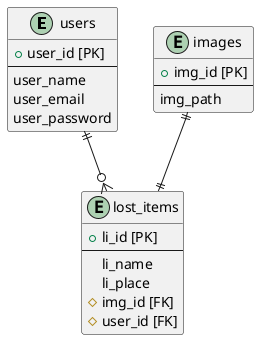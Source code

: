 @startuml FindItNow
entity users {
  + user_id [PK]
  --
  user_name
  user_email
  user_password
}
entity lost_items {
  + li_id [PK]
  --
  li_name
  li_place
  # img_id [FK]
  # user_id [FK]
}
entity images {
  + img_id [PK]
  --
  img_path
}
users ||--o{ lost_items
images ||--|| lost_items
@enduml
